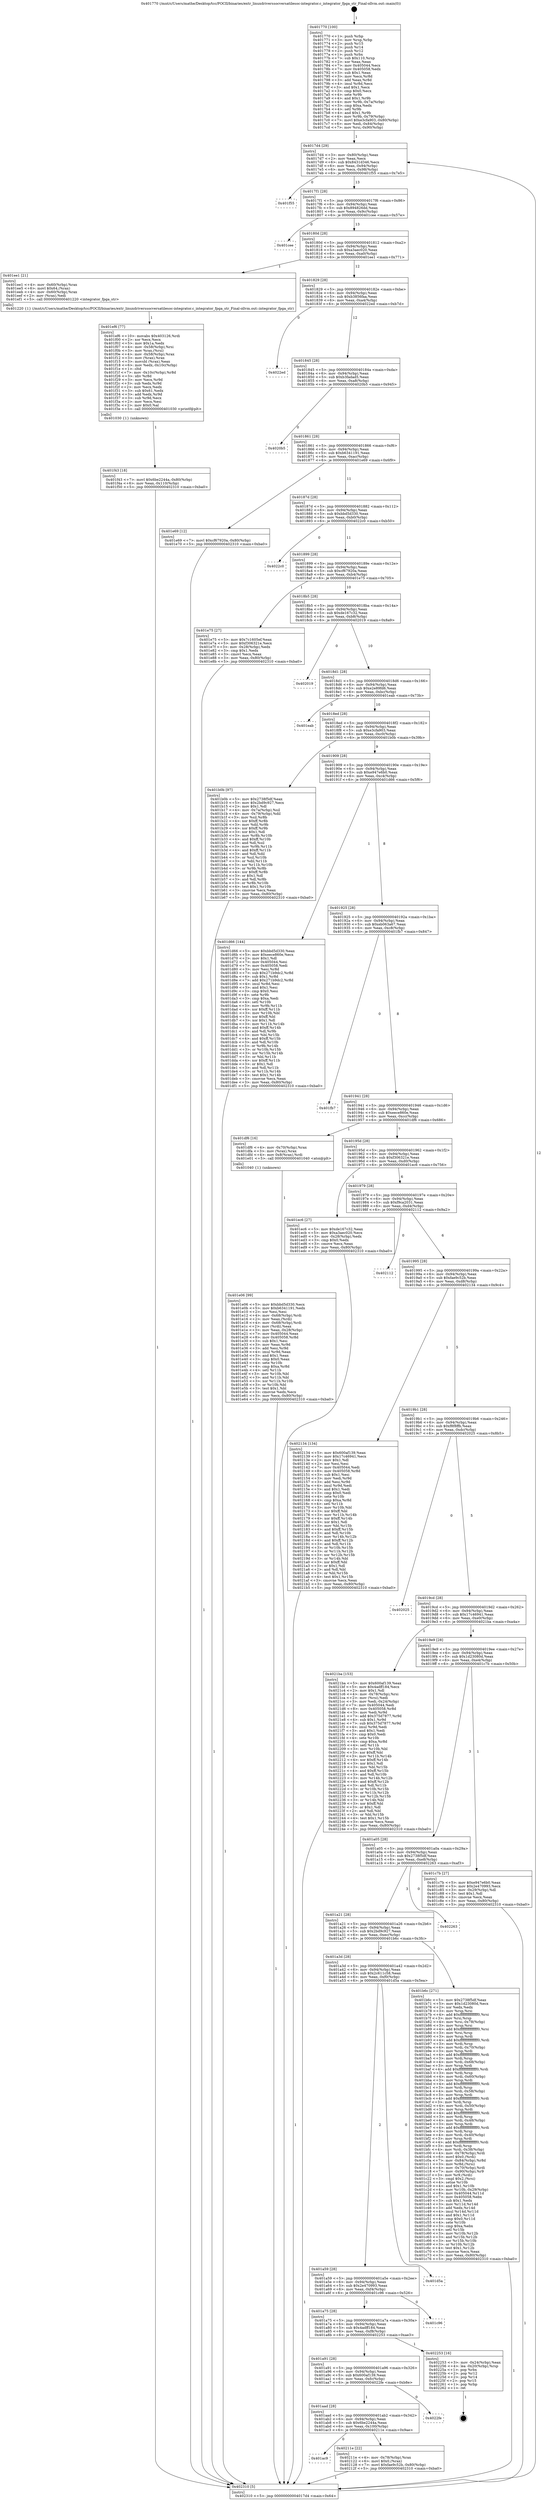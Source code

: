 digraph "0x401770" {
  label = "0x401770 (/mnt/c/Users/mathe/Desktop/tcc/POCII/binaries/extr_linuxdriverssocversatilesoc-integrator.c_integrator_fpga_str_Final-ollvm.out::main(0))"
  labelloc = "t"
  node[shape=record]

  Entry [label="",width=0.3,height=0.3,shape=circle,fillcolor=black,style=filled]
  "0x4017d4" [label="{
     0x4017d4 [29]\l
     | [instrs]\l
     &nbsp;&nbsp;0x4017d4 \<+3\>: mov -0x80(%rbp),%eax\l
     &nbsp;&nbsp;0x4017d7 \<+2\>: mov %eax,%ecx\l
     &nbsp;&nbsp;0x4017d9 \<+6\>: sub $0x8431d346,%ecx\l
     &nbsp;&nbsp;0x4017df \<+6\>: mov %eax,-0x94(%rbp)\l
     &nbsp;&nbsp;0x4017e5 \<+6\>: mov %ecx,-0x98(%rbp)\l
     &nbsp;&nbsp;0x4017eb \<+6\>: je 0000000000401f55 \<main+0x7e5\>\l
  }"]
  "0x401f55" [label="{
     0x401f55\l
  }", style=dashed]
  "0x4017f1" [label="{
     0x4017f1 [28]\l
     | [instrs]\l
     &nbsp;&nbsp;0x4017f1 \<+5\>: jmp 00000000004017f6 \<main+0x86\>\l
     &nbsp;&nbsp;0x4017f6 \<+6\>: mov -0x94(%rbp),%eax\l
     &nbsp;&nbsp;0x4017fc \<+5\>: sub $0x894826dd,%eax\l
     &nbsp;&nbsp;0x401801 \<+6\>: mov %eax,-0x9c(%rbp)\l
     &nbsp;&nbsp;0x401807 \<+6\>: je 0000000000401cee \<main+0x57e\>\l
  }"]
  Exit [label="",width=0.3,height=0.3,shape=circle,fillcolor=black,style=filled,peripheries=2]
  "0x401cee" [label="{
     0x401cee\l
  }", style=dashed]
  "0x40180d" [label="{
     0x40180d [28]\l
     | [instrs]\l
     &nbsp;&nbsp;0x40180d \<+5\>: jmp 0000000000401812 \<main+0xa2\>\l
     &nbsp;&nbsp;0x401812 \<+6\>: mov -0x94(%rbp),%eax\l
     &nbsp;&nbsp;0x401818 \<+5\>: sub $0xa3aec020,%eax\l
     &nbsp;&nbsp;0x40181d \<+6\>: mov %eax,-0xa0(%rbp)\l
     &nbsp;&nbsp;0x401823 \<+6\>: je 0000000000401ee1 \<main+0x771\>\l
  }"]
  "0x401ac9" [label="{
     0x401ac9\l
  }", style=dashed]
  "0x401ee1" [label="{
     0x401ee1 [21]\l
     | [instrs]\l
     &nbsp;&nbsp;0x401ee1 \<+4\>: mov -0x60(%rbp),%rax\l
     &nbsp;&nbsp;0x401ee5 \<+6\>: movl $0x64,(%rax)\l
     &nbsp;&nbsp;0x401eeb \<+4\>: mov -0x60(%rbp),%rax\l
     &nbsp;&nbsp;0x401eef \<+2\>: mov (%rax),%edi\l
     &nbsp;&nbsp;0x401ef1 \<+5\>: call 0000000000401220 \<integrator_fpga_str\>\l
     | [calls]\l
     &nbsp;&nbsp;0x401220 \{1\} (/mnt/c/Users/mathe/Desktop/tcc/POCII/binaries/extr_linuxdriverssocversatilesoc-integrator.c_integrator_fpga_str_Final-ollvm.out::integrator_fpga_str)\l
  }"]
  "0x401829" [label="{
     0x401829 [28]\l
     | [instrs]\l
     &nbsp;&nbsp;0x401829 \<+5\>: jmp 000000000040182e \<main+0xbe\>\l
     &nbsp;&nbsp;0x40182e \<+6\>: mov -0x94(%rbp),%eax\l
     &nbsp;&nbsp;0x401834 \<+5\>: sub $0xb3856faa,%eax\l
     &nbsp;&nbsp;0x401839 \<+6\>: mov %eax,-0xa4(%rbp)\l
     &nbsp;&nbsp;0x40183f \<+6\>: je 00000000004022ed \<main+0xb7d\>\l
  }"]
  "0x40211e" [label="{
     0x40211e [22]\l
     | [instrs]\l
     &nbsp;&nbsp;0x40211e \<+4\>: mov -0x78(%rbp),%rax\l
     &nbsp;&nbsp;0x402122 \<+6\>: movl $0x0,(%rax)\l
     &nbsp;&nbsp;0x402128 \<+7\>: movl $0xfae9c52b,-0x80(%rbp)\l
     &nbsp;&nbsp;0x40212f \<+5\>: jmp 0000000000402310 \<main+0xba0\>\l
  }"]
  "0x4022ed" [label="{
     0x4022ed\l
  }", style=dashed]
  "0x401845" [label="{
     0x401845 [28]\l
     | [instrs]\l
     &nbsp;&nbsp;0x401845 \<+5\>: jmp 000000000040184a \<main+0xda\>\l
     &nbsp;&nbsp;0x40184a \<+6\>: mov -0x94(%rbp),%eax\l
     &nbsp;&nbsp;0x401850 \<+5\>: sub $0xb3fadad5,%eax\l
     &nbsp;&nbsp;0x401855 \<+6\>: mov %eax,-0xa8(%rbp)\l
     &nbsp;&nbsp;0x40185b \<+6\>: je 00000000004020b5 \<main+0x945\>\l
  }"]
  "0x401aad" [label="{
     0x401aad [28]\l
     | [instrs]\l
     &nbsp;&nbsp;0x401aad \<+5\>: jmp 0000000000401ab2 \<main+0x342\>\l
     &nbsp;&nbsp;0x401ab2 \<+6\>: mov -0x94(%rbp),%eax\l
     &nbsp;&nbsp;0x401ab8 \<+5\>: sub $0x6be2244a,%eax\l
     &nbsp;&nbsp;0x401abd \<+6\>: mov %eax,-0x100(%rbp)\l
     &nbsp;&nbsp;0x401ac3 \<+6\>: je 000000000040211e \<main+0x9ae\>\l
  }"]
  "0x4020b5" [label="{
     0x4020b5\l
  }", style=dashed]
  "0x401861" [label="{
     0x401861 [28]\l
     | [instrs]\l
     &nbsp;&nbsp;0x401861 \<+5\>: jmp 0000000000401866 \<main+0xf6\>\l
     &nbsp;&nbsp;0x401866 \<+6\>: mov -0x94(%rbp),%eax\l
     &nbsp;&nbsp;0x40186c \<+5\>: sub $0xb6341191,%eax\l
     &nbsp;&nbsp;0x401871 \<+6\>: mov %eax,-0xac(%rbp)\l
     &nbsp;&nbsp;0x401877 \<+6\>: je 0000000000401e69 \<main+0x6f9\>\l
  }"]
  "0x4022fe" [label="{
     0x4022fe\l
  }", style=dashed]
  "0x401e69" [label="{
     0x401e69 [12]\l
     | [instrs]\l
     &nbsp;&nbsp;0x401e69 \<+7\>: movl $0xcf67920a,-0x80(%rbp)\l
     &nbsp;&nbsp;0x401e70 \<+5\>: jmp 0000000000402310 \<main+0xba0\>\l
  }"]
  "0x40187d" [label="{
     0x40187d [28]\l
     | [instrs]\l
     &nbsp;&nbsp;0x40187d \<+5\>: jmp 0000000000401882 \<main+0x112\>\l
     &nbsp;&nbsp;0x401882 \<+6\>: mov -0x94(%rbp),%eax\l
     &nbsp;&nbsp;0x401888 \<+5\>: sub $0xbbd5d330,%eax\l
     &nbsp;&nbsp;0x40188d \<+6\>: mov %eax,-0xb0(%rbp)\l
     &nbsp;&nbsp;0x401893 \<+6\>: je 00000000004022c0 \<main+0xb50\>\l
  }"]
  "0x401a91" [label="{
     0x401a91 [28]\l
     | [instrs]\l
     &nbsp;&nbsp;0x401a91 \<+5\>: jmp 0000000000401a96 \<main+0x326\>\l
     &nbsp;&nbsp;0x401a96 \<+6\>: mov -0x94(%rbp),%eax\l
     &nbsp;&nbsp;0x401a9c \<+5\>: sub $0x600af139,%eax\l
     &nbsp;&nbsp;0x401aa1 \<+6\>: mov %eax,-0xfc(%rbp)\l
     &nbsp;&nbsp;0x401aa7 \<+6\>: je 00000000004022fe \<main+0xb8e\>\l
  }"]
  "0x4022c0" [label="{
     0x4022c0\l
  }", style=dashed]
  "0x401899" [label="{
     0x401899 [28]\l
     | [instrs]\l
     &nbsp;&nbsp;0x401899 \<+5\>: jmp 000000000040189e \<main+0x12e\>\l
     &nbsp;&nbsp;0x40189e \<+6\>: mov -0x94(%rbp),%eax\l
     &nbsp;&nbsp;0x4018a4 \<+5\>: sub $0xcf67920a,%eax\l
     &nbsp;&nbsp;0x4018a9 \<+6\>: mov %eax,-0xb4(%rbp)\l
     &nbsp;&nbsp;0x4018af \<+6\>: je 0000000000401e75 \<main+0x705\>\l
  }"]
  "0x402253" [label="{
     0x402253 [16]\l
     | [instrs]\l
     &nbsp;&nbsp;0x402253 \<+3\>: mov -0x24(%rbp),%eax\l
     &nbsp;&nbsp;0x402256 \<+4\>: lea -0x20(%rbp),%rsp\l
     &nbsp;&nbsp;0x40225a \<+1\>: pop %rbx\l
     &nbsp;&nbsp;0x40225b \<+2\>: pop %r12\l
     &nbsp;&nbsp;0x40225d \<+2\>: pop %r14\l
     &nbsp;&nbsp;0x40225f \<+2\>: pop %r15\l
     &nbsp;&nbsp;0x402261 \<+1\>: pop %rbp\l
     &nbsp;&nbsp;0x402262 \<+1\>: ret\l
  }"]
  "0x401e75" [label="{
     0x401e75 [27]\l
     | [instrs]\l
     &nbsp;&nbsp;0x401e75 \<+5\>: mov $0x7c1605ef,%eax\l
     &nbsp;&nbsp;0x401e7a \<+5\>: mov $0xf306321e,%ecx\l
     &nbsp;&nbsp;0x401e7f \<+3\>: mov -0x28(%rbp),%edx\l
     &nbsp;&nbsp;0x401e82 \<+3\>: cmp $0x1,%edx\l
     &nbsp;&nbsp;0x401e85 \<+3\>: cmovl %ecx,%eax\l
     &nbsp;&nbsp;0x401e88 \<+3\>: mov %eax,-0x80(%rbp)\l
     &nbsp;&nbsp;0x401e8b \<+5\>: jmp 0000000000402310 \<main+0xba0\>\l
  }"]
  "0x4018b5" [label="{
     0x4018b5 [28]\l
     | [instrs]\l
     &nbsp;&nbsp;0x4018b5 \<+5\>: jmp 00000000004018ba \<main+0x14a\>\l
     &nbsp;&nbsp;0x4018ba \<+6\>: mov -0x94(%rbp),%eax\l
     &nbsp;&nbsp;0x4018c0 \<+5\>: sub $0xde167c32,%eax\l
     &nbsp;&nbsp;0x4018c5 \<+6\>: mov %eax,-0xb8(%rbp)\l
     &nbsp;&nbsp;0x4018cb \<+6\>: je 0000000000402019 \<main+0x8a9\>\l
  }"]
  "0x401a75" [label="{
     0x401a75 [28]\l
     | [instrs]\l
     &nbsp;&nbsp;0x401a75 \<+5\>: jmp 0000000000401a7a \<main+0x30a\>\l
     &nbsp;&nbsp;0x401a7a \<+6\>: mov -0x94(%rbp),%eax\l
     &nbsp;&nbsp;0x401a80 \<+5\>: sub $0x4adff184,%eax\l
     &nbsp;&nbsp;0x401a85 \<+6\>: mov %eax,-0xf8(%rbp)\l
     &nbsp;&nbsp;0x401a8b \<+6\>: je 0000000000402253 \<main+0xae3\>\l
  }"]
  "0x402019" [label="{
     0x402019\l
  }", style=dashed]
  "0x4018d1" [label="{
     0x4018d1 [28]\l
     | [instrs]\l
     &nbsp;&nbsp;0x4018d1 \<+5\>: jmp 00000000004018d6 \<main+0x166\>\l
     &nbsp;&nbsp;0x4018d6 \<+6\>: mov -0x94(%rbp),%eax\l
     &nbsp;&nbsp;0x4018dc \<+5\>: sub $0xe2e89fd6,%eax\l
     &nbsp;&nbsp;0x4018e1 \<+6\>: mov %eax,-0xbc(%rbp)\l
     &nbsp;&nbsp;0x4018e7 \<+6\>: je 0000000000401eab \<main+0x73b\>\l
  }"]
  "0x401c96" [label="{
     0x401c96\l
  }", style=dashed]
  "0x401eab" [label="{
     0x401eab\l
  }", style=dashed]
  "0x4018ed" [label="{
     0x4018ed [28]\l
     | [instrs]\l
     &nbsp;&nbsp;0x4018ed \<+5\>: jmp 00000000004018f2 \<main+0x182\>\l
     &nbsp;&nbsp;0x4018f2 \<+6\>: mov -0x94(%rbp),%eax\l
     &nbsp;&nbsp;0x4018f8 \<+5\>: sub $0xe3cfa903,%eax\l
     &nbsp;&nbsp;0x4018fd \<+6\>: mov %eax,-0xc0(%rbp)\l
     &nbsp;&nbsp;0x401903 \<+6\>: je 0000000000401b0b \<main+0x39b\>\l
  }"]
  "0x401a59" [label="{
     0x401a59 [28]\l
     | [instrs]\l
     &nbsp;&nbsp;0x401a59 \<+5\>: jmp 0000000000401a5e \<main+0x2ee\>\l
     &nbsp;&nbsp;0x401a5e \<+6\>: mov -0x94(%rbp),%eax\l
     &nbsp;&nbsp;0x401a64 \<+5\>: sub $0x2e470993,%eax\l
     &nbsp;&nbsp;0x401a69 \<+6\>: mov %eax,-0xf4(%rbp)\l
     &nbsp;&nbsp;0x401a6f \<+6\>: je 0000000000401c96 \<main+0x526\>\l
  }"]
  "0x401b0b" [label="{
     0x401b0b [97]\l
     | [instrs]\l
     &nbsp;&nbsp;0x401b0b \<+5\>: mov $0x2738f5df,%eax\l
     &nbsp;&nbsp;0x401b10 \<+5\>: mov $0x2bd9c927,%ecx\l
     &nbsp;&nbsp;0x401b15 \<+2\>: mov $0x1,%dl\l
     &nbsp;&nbsp;0x401b17 \<+4\>: mov -0x7a(%rbp),%sil\l
     &nbsp;&nbsp;0x401b1b \<+4\>: mov -0x79(%rbp),%dil\l
     &nbsp;&nbsp;0x401b1f \<+3\>: mov %sil,%r8b\l
     &nbsp;&nbsp;0x401b22 \<+4\>: xor $0xff,%r8b\l
     &nbsp;&nbsp;0x401b26 \<+3\>: mov %dil,%r9b\l
     &nbsp;&nbsp;0x401b29 \<+4\>: xor $0xff,%r9b\l
     &nbsp;&nbsp;0x401b2d \<+3\>: xor $0x1,%dl\l
     &nbsp;&nbsp;0x401b30 \<+3\>: mov %r8b,%r10b\l
     &nbsp;&nbsp;0x401b33 \<+4\>: and $0xff,%r10b\l
     &nbsp;&nbsp;0x401b37 \<+3\>: and %dl,%sil\l
     &nbsp;&nbsp;0x401b3a \<+3\>: mov %r9b,%r11b\l
     &nbsp;&nbsp;0x401b3d \<+4\>: and $0xff,%r11b\l
     &nbsp;&nbsp;0x401b41 \<+3\>: and %dl,%dil\l
     &nbsp;&nbsp;0x401b44 \<+3\>: or %sil,%r10b\l
     &nbsp;&nbsp;0x401b47 \<+3\>: or %dil,%r11b\l
     &nbsp;&nbsp;0x401b4a \<+3\>: xor %r11b,%r10b\l
     &nbsp;&nbsp;0x401b4d \<+3\>: or %r9b,%r8b\l
     &nbsp;&nbsp;0x401b50 \<+4\>: xor $0xff,%r8b\l
     &nbsp;&nbsp;0x401b54 \<+3\>: or $0x1,%dl\l
     &nbsp;&nbsp;0x401b57 \<+3\>: and %dl,%r8b\l
     &nbsp;&nbsp;0x401b5a \<+3\>: or %r8b,%r10b\l
     &nbsp;&nbsp;0x401b5d \<+4\>: test $0x1,%r10b\l
     &nbsp;&nbsp;0x401b61 \<+3\>: cmovne %ecx,%eax\l
     &nbsp;&nbsp;0x401b64 \<+3\>: mov %eax,-0x80(%rbp)\l
     &nbsp;&nbsp;0x401b67 \<+5\>: jmp 0000000000402310 \<main+0xba0\>\l
  }"]
  "0x401909" [label="{
     0x401909 [28]\l
     | [instrs]\l
     &nbsp;&nbsp;0x401909 \<+5\>: jmp 000000000040190e \<main+0x19e\>\l
     &nbsp;&nbsp;0x40190e \<+6\>: mov -0x94(%rbp),%eax\l
     &nbsp;&nbsp;0x401914 \<+5\>: sub $0xe947e6b0,%eax\l
     &nbsp;&nbsp;0x401919 \<+6\>: mov %eax,-0xc4(%rbp)\l
     &nbsp;&nbsp;0x40191f \<+6\>: je 0000000000401d66 \<main+0x5f6\>\l
  }"]
  "0x402310" [label="{
     0x402310 [5]\l
     | [instrs]\l
     &nbsp;&nbsp;0x402310 \<+5\>: jmp 00000000004017d4 \<main+0x64\>\l
  }"]
  "0x401770" [label="{
     0x401770 [100]\l
     | [instrs]\l
     &nbsp;&nbsp;0x401770 \<+1\>: push %rbp\l
     &nbsp;&nbsp;0x401771 \<+3\>: mov %rsp,%rbp\l
     &nbsp;&nbsp;0x401774 \<+2\>: push %r15\l
     &nbsp;&nbsp;0x401776 \<+2\>: push %r14\l
     &nbsp;&nbsp;0x401778 \<+2\>: push %r12\l
     &nbsp;&nbsp;0x40177a \<+1\>: push %rbx\l
     &nbsp;&nbsp;0x40177b \<+7\>: sub $0x110,%rsp\l
     &nbsp;&nbsp;0x401782 \<+2\>: xor %eax,%eax\l
     &nbsp;&nbsp;0x401784 \<+7\>: mov 0x405044,%ecx\l
     &nbsp;&nbsp;0x40178b \<+7\>: mov 0x405058,%edx\l
     &nbsp;&nbsp;0x401792 \<+3\>: sub $0x1,%eax\l
     &nbsp;&nbsp;0x401795 \<+3\>: mov %ecx,%r8d\l
     &nbsp;&nbsp;0x401798 \<+3\>: add %eax,%r8d\l
     &nbsp;&nbsp;0x40179b \<+4\>: imul %r8d,%ecx\l
     &nbsp;&nbsp;0x40179f \<+3\>: and $0x1,%ecx\l
     &nbsp;&nbsp;0x4017a2 \<+3\>: cmp $0x0,%ecx\l
     &nbsp;&nbsp;0x4017a5 \<+4\>: sete %r9b\l
     &nbsp;&nbsp;0x4017a9 \<+4\>: and $0x1,%r9b\l
     &nbsp;&nbsp;0x4017ad \<+4\>: mov %r9b,-0x7a(%rbp)\l
     &nbsp;&nbsp;0x4017b1 \<+3\>: cmp $0xa,%edx\l
     &nbsp;&nbsp;0x4017b4 \<+4\>: setl %r9b\l
     &nbsp;&nbsp;0x4017b8 \<+4\>: and $0x1,%r9b\l
     &nbsp;&nbsp;0x4017bc \<+4\>: mov %r9b,-0x79(%rbp)\l
     &nbsp;&nbsp;0x4017c0 \<+7\>: movl $0xe3cfa903,-0x80(%rbp)\l
     &nbsp;&nbsp;0x4017c7 \<+6\>: mov %edi,-0x84(%rbp)\l
     &nbsp;&nbsp;0x4017cd \<+7\>: mov %rsi,-0x90(%rbp)\l
  }"]
  "0x401d5a" [label="{
     0x401d5a\l
  }", style=dashed]
  "0x401d66" [label="{
     0x401d66 [144]\l
     | [instrs]\l
     &nbsp;&nbsp;0x401d66 \<+5\>: mov $0xbbd5d330,%eax\l
     &nbsp;&nbsp;0x401d6b \<+5\>: mov $0xeece860e,%ecx\l
     &nbsp;&nbsp;0x401d70 \<+2\>: mov $0x1,%dl\l
     &nbsp;&nbsp;0x401d72 \<+7\>: mov 0x405044,%esi\l
     &nbsp;&nbsp;0x401d79 \<+7\>: mov 0x405058,%edi\l
     &nbsp;&nbsp;0x401d80 \<+3\>: mov %esi,%r8d\l
     &nbsp;&nbsp;0x401d83 \<+7\>: sub $0x271b9dc2,%r8d\l
     &nbsp;&nbsp;0x401d8a \<+4\>: sub $0x1,%r8d\l
     &nbsp;&nbsp;0x401d8e \<+7\>: add $0x271b9dc2,%r8d\l
     &nbsp;&nbsp;0x401d95 \<+4\>: imul %r8d,%esi\l
     &nbsp;&nbsp;0x401d99 \<+3\>: and $0x1,%esi\l
     &nbsp;&nbsp;0x401d9c \<+3\>: cmp $0x0,%esi\l
     &nbsp;&nbsp;0x401d9f \<+4\>: sete %r9b\l
     &nbsp;&nbsp;0x401da3 \<+3\>: cmp $0xa,%edi\l
     &nbsp;&nbsp;0x401da6 \<+4\>: setl %r10b\l
     &nbsp;&nbsp;0x401daa \<+3\>: mov %r9b,%r11b\l
     &nbsp;&nbsp;0x401dad \<+4\>: xor $0xff,%r11b\l
     &nbsp;&nbsp;0x401db1 \<+3\>: mov %r10b,%bl\l
     &nbsp;&nbsp;0x401db4 \<+3\>: xor $0xff,%bl\l
     &nbsp;&nbsp;0x401db7 \<+3\>: xor $0x1,%dl\l
     &nbsp;&nbsp;0x401dba \<+3\>: mov %r11b,%r14b\l
     &nbsp;&nbsp;0x401dbd \<+4\>: and $0xff,%r14b\l
     &nbsp;&nbsp;0x401dc1 \<+3\>: and %dl,%r9b\l
     &nbsp;&nbsp;0x401dc4 \<+3\>: mov %bl,%r15b\l
     &nbsp;&nbsp;0x401dc7 \<+4\>: and $0xff,%r15b\l
     &nbsp;&nbsp;0x401dcb \<+3\>: and %dl,%r10b\l
     &nbsp;&nbsp;0x401dce \<+3\>: or %r9b,%r14b\l
     &nbsp;&nbsp;0x401dd1 \<+3\>: or %r10b,%r15b\l
     &nbsp;&nbsp;0x401dd4 \<+3\>: xor %r15b,%r14b\l
     &nbsp;&nbsp;0x401dd7 \<+3\>: or %bl,%r11b\l
     &nbsp;&nbsp;0x401dda \<+4\>: xor $0xff,%r11b\l
     &nbsp;&nbsp;0x401dde \<+3\>: or $0x1,%dl\l
     &nbsp;&nbsp;0x401de1 \<+3\>: and %dl,%r11b\l
     &nbsp;&nbsp;0x401de4 \<+3\>: or %r11b,%r14b\l
     &nbsp;&nbsp;0x401de7 \<+4\>: test $0x1,%r14b\l
     &nbsp;&nbsp;0x401deb \<+3\>: cmovne %ecx,%eax\l
     &nbsp;&nbsp;0x401dee \<+3\>: mov %eax,-0x80(%rbp)\l
     &nbsp;&nbsp;0x401df1 \<+5\>: jmp 0000000000402310 \<main+0xba0\>\l
  }"]
  "0x401925" [label="{
     0x401925 [28]\l
     | [instrs]\l
     &nbsp;&nbsp;0x401925 \<+5\>: jmp 000000000040192a \<main+0x1ba\>\l
     &nbsp;&nbsp;0x40192a \<+6\>: mov -0x94(%rbp),%eax\l
     &nbsp;&nbsp;0x401930 \<+5\>: sub $0xeb063a67,%eax\l
     &nbsp;&nbsp;0x401935 \<+6\>: mov %eax,-0xc8(%rbp)\l
     &nbsp;&nbsp;0x40193b \<+6\>: je 0000000000401fb7 \<main+0x847\>\l
  }"]
  "0x401f43" [label="{
     0x401f43 [18]\l
     | [instrs]\l
     &nbsp;&nbsp;0x401f43 \<+7\>: movl $0x6be2244a,-0x80(%rbp)\l
     &nbsp;&nbsp;0x401f4a \<+6\>: mov %eax,-0x110(%rbp)\l
     &nbsp;&nbsp;0x401f50 \<+5\>: jmp 0000000000402310 \<main+0xba0\>\l
  }"]
  "0x401fb7" [label="{
     0x401fb7\l
  }", style=dashed]
  "0x401941" [label="{
     0x401941 [28]\l
     | [instrs]\l
     &nbsp;&nbsp;0x401941 \<+5\>: jmp 0000000000401946 \<main+0x1d6\>\l
     &nbsp;&nbsp;0x401946 \<+6\>: mov -0x94(%rbp),%eax\l
     &nbsp;&nbsp;0x40194c \<+5\>: sub $0xeece860e,%eax\l
     &nbsp;&nbsp;0x401951 \<+6\>: mov %eax,-0xcc(%rbp)\l
     &nbsp;&nbsp;0x401957 \<+6\>: je 0000000000401df6 \<main+0x686\>\l
  }"]
  "0x401ef6" [label="{
     0x401ef6 [77]\l
     | [instrs]\l
     &nbsp;&nbsp;0x401ef6 \<+10\>: movabs $0x403126,%rdi\l
     &nbsp;&nbsp;0x401f00 \<+2\>: xor %ecx,%ecx\l
     &nbsp;&nbsp;0x401f02 \<+5\>: mov $0x1a,%edx\l
     &nbsp;&nbsp;0x401f07 \<+4\>: mov -0x58(%rbp),%rsi\l
     &nbsp;&nbsp;0x401f0b \<+3\>: mov %rax,(%rsi)\l
     &nbsp;&nbsp;0x401f0e \<+4\>: mov -0x58(%rbp),%rax\l
     &nbsp;&nbsp;0x401f12 \<+3\>: mov (%rax),%rax\l
     &nbsp;&nbsp;0x401f15 \<+3\>: movsbl (%rax),%eax\l
     &nbsp;&nbsp;0x401f18 \<+6\>: mov %edx,-0x10c(%rbp)\l
     &nbsp;&nbsp;0x401f1e \<+1\>: cltd\l
     &nbsp;&nbsp;0x401f1f \<+7\>: mov -0x10c(%rbp),%r8d\l
     &nbsp;&nbsp;0x401f26 \<+3\>: idiv %r8d\l
     &nbsp;&nbsp;0x401f29 \<+3\>: mov %ecx,%r9d\l
     &nbsp;&nbsp;0x401f2c \<+3\>: sub %edx,%r9d\l
     &nbsp;&nbsp;0x401f2f \<+2\>: mov %ecx,%edx\l
     &nbsp;&nbsp;0x401f31 \<+3\>: sub $0x61,%edx\l
     &nbsp;&nbsp;0x401f34 \<+3\>: add %edx,%r9d\l
     &nbsp;&nbsp;0x401f37 \<+3\>: sub %r9d,%ecx\l
     &nbsp;&nbsp;0x401f3a \<+2\>: mov %ecx,%esi\l
     &nbsp;&nbsp;0x401f3c \<+2\>: mov $0x0,%al\l
     &nbsp;&nbsp;0x401f3e \<+5\>: call 0000000000401030 \<printf@plt\>\l
     | [calls]\l
     &nbsp;&nbsp;0x401030 \{1\} (unknown)\l
  }"]
  "0x401df6" [label="{
     0x401df6 [16]\l
     | [instrs]\l
     &nbsp;&nbsp;0x401df6 \<+4\>: mov -0x70(%rbp),%rax\l
     &nbsp;&nbsp;0x401dfa \<+3\>: mov (%rax),%rax\l
     &nbsp;&nbsp;0x401dfd \<+4\>: mov 0x8(%rax),%rdi\l
     &nbsp;&nbsp;0x401e01 \<+5\>: call 0000000000401040 \<atoi@plt\>\l
     | [calls]\l
     &nbsp;&nbsp;0x401040 \{1\} (unknown)\l
  }"]
  "0x40195d" [label="{
     0x40195d [28]\l
     | [instrs]\l
     &nbsp;&nbsp;0x40195d \<+5\>: jmp 0000000000401962 \<main+0x1f2\>\l
     &nbsp;&nbsp;0x401962 \<+6\>: mov -0x94(%rbp),%eax\l
     &nbsp;&nbsp;0x401968 \<+5\>: sub $0xf306321e,%eax\l
     &nbsp;&nbsp;0x40196d \<+6\>: mov %eax,-0xd0(%rbp)\l
     &nbsp;&nbsp;0x401973 \<+6\>: je 0000000000401ec6 \<main+0x756\>\l
  }"]
  "0x401e06" [label="{
     0x401e06 [99]\l
     | [instrs]\l
     &nbsp;&nbsp;0x401e06 \<+5\>: mov $0xbbd5d330,%ecx\l
     &nbsp;&nbsp;0x401e0b \<+5\>: mov $0xb6341191,%edx\l
     &nbsp;&nbsp;0x401e10 \<+2\>: xor %esi,%esi\l
     &nbsp;&nbsp;0x401e12 \<+4\>: mov -0x68(%rbp),%rdi\l
     &nbsp;&nbsp;0x401e16 \<+2\>: mov %eax,(%rdi)\l
     &nbsp;&nbsp;0x401e18 \<+4\>: mov -0x68(%rbp),%rdi\l
     &nbsp;&nbsp;0x401e1c \<+2\>: mov (%rdi),%eax\l
     &nbsp;&nbsp;0x401e1e \<+3\>: mov %eax,-0x28(%rbp)\l
     &nbsp;&nbsp;0x401e21 \<+7\>: mov 0x405044,%eax\l
     &nbsp;&nbsp;0x401e28 \<+8\>: mov 0x405058,%r8d\l
     &nbsp;&nbsp;0x401e30 \<+3\>: sub $0x1,%esi\l
     &nbsp;&nbsp;0x401e33 \<+3\>: mov %eax,%r9d\l
     &nbsp;&nbsp;0x401e36 \<+3\>: add %esi,%r9d\l
     &nbsp;&nbsp;0x401e39 \<+4\>: imul %r9d,%eax\l
     &nbsp;&nbsp;0x401e3d \<+3\>: and $0x1,%eax\l
     &nbsp;&nbsp;0x401e40 \<+3\>: cmp $0x0,%eax\l
     &nbsp;&nbsp;0x401e43 \<+4\>: sete %r10b\l
     &nbsp;&nbsp;0x401e47 \<+4\>: cmp $0xa,%r8d\l
     &nbsp;&nbsp;0x401e4b \<+4\>: setl %r11b\l
     &nbsp;&nbsp;0x401e4f \<+3\>: mov %r10b,%bl\l
     &nbsp;&nbsp;0x401e52 \<+3\>: and %r11b,%bl\l
     &nbsp;&nbsp;0x401e55 \<+3\>: xor %r11b,%r10b\l
     &nbsp;&nbsp;0x401e58 \<+3\>: or %r10b,%bl\l
     &nbsp;&nbsp;0x401e5b \<+3\>: test $0x1,%bl\l
     &nbsp;&nbsp;0x401e5e \<+3\>: cmovne %edx,%ecx\l
     &nbsp;&nbsp;0x401e61 \<+3\>: mov %ecx,-0x80(%rbp)\l
     &nbsp;&nbsp;0x401e64 \<+5\>: jmp 0000000000402310 \<main+0xba0\>\l
  }"]
  "0x401ec6" [label="{
     0x401ec6 [27]\l
     | [instrs]\l
     &nbsp;&nbsp;0x401ec6 \<+5\>: mov $0xde167c32,%eax\l
     &nbsp;&nbsp;0x401ecb \<+5\>: mov $0xa3aec020,%ecx\l
     &nbsp;&nbsp;0x401ed0 \<+3\>: mov -0x28(%rbp),%edx\l
     &nbsp;&nbsp;0x401ed3 \<+3\>: cmp $0x0,%edx\l
     &nbsp;&nbsp;0x401ed6 \<+3\>: cmove %ecx,%eax\l
     &nbsp;&nbsp;0x401ed9 \<+3\>: mov %eax,-0x80(%rbp)\l
     &nbsp;&nbsp;0x401edc \<+5\>: jmp 0000000000402310 \<main+0xba0\>\l
  }"]
  "0x401979" [label="{
     0x401979 [28]\l
     | [instrs]\l
     &nbsp;&nbsp;0x401979 \<+5\>: jmp 000000000040197e \<main+0x20e\>\l
     &nbsp;&nbsp;0x40197e \<+6\>: mov -0x94(%rbp),%eax\l
     &nbsp;&nbsp;0x401984 \<+5\>: sub $0xf9ca2031,%eax\l
     &nbsp;&nbsp;0x401989 \<+6\>: mov %eax,-0xd4(%rbp)\l
     &nbsp;&nbsp;0x40198f \<+6\>: je 0000000000402112 \<main+0x9a2\>\l
  }"]
  "0x401a3d" [label="{
     0x401a3d [28]\l
     | [instrs]\l
     &nbsp;&nbsp;0x401a3d \<+5\>: jmp 0000000000401a42 \<main+0x2d2\>\l
     &nbsp;&nbsp;0x401a42 \<+6\>: mov -0x94(%rbp),%eax\l
     &nbsp;&nbsp;0x401a48 \<+5\>: sub $0x2c611c58,%eax\l
     &nbsp;&nbsp;0x401a4d \<+6\>: mov %eax,-0xf0(%rbp)\l
     &nbsp;&nbsp;0x401a53 \<+6\>: je 0000000000401d5a \<main+0x5ea\>\l
  }"]
  "0x402112" [label="{
     0x402112\l
  }", style=dashed]
  "0x401995" [label="{
     0x401995 [28]\l
     | [instrs]\l
     &nbsp;&nbsp;0x401995 \<+5\>: jmp 000000000040199a \<main+0x22a\>\l
     &nbsp;&nbsp;0x40199a \<+6\>: mov -0x94(%rbp),%eax\l
     &nbsp;&nbsp;0x4019a0 \<+5\>: sub $0xfae9c52b,%eax\l
     &nbsp;&nbsp;0x4019a5 \<+6\>: mov %eax,-0xd8(%rbp)\l
     &nbsp;&nbsp;0x4019ab \<+6\>: je 0000000000402134 \<main+0x9c4\>\l
  }"]
  "0x401b6c" [label="{
     0x401b6c [271]\l
     | [instrs]\l
     &nbsp;&nbsp;0x401b6c \<+5\>: mov $0x2738f5df,%eax\l
     &nbsp;&nbsp;0x401b71 \<+5\>: mov $0x1d23080d,%ecx\l
     &nbsp;&nbsp;0x401b76 \<+2\>: xor %edx,%edx\l
     &nbsp;&nbsp;0x401b78 \<+3\>: mov %rsp,%rsi\l
     &nbsp;&nbsp;0x401b7b \<+4\>: add $0xfffffffffffffff0,%rsi\l
     &nbsp;&nbsp;0x401b7f \<+3\>: mov %rsi,%rsp\l
     &nbsp;&nbsp;0x401b82 \<+4\>: mov %rsi,-0x78(%rbp)\l
     &nbsp;&nbsp;0x401b86 \<+3\>: mov %rsp,%rsi\l
     &nbsp;&nbsp;0x401b89 \<+4\>: add $0xfffffffffffffff0,%rsi\l
     &nbsp;&nbsp;0x401b8d \<+3\>: mov %rsi,%rsp\l
     &nbsp;&nbsp;0x401b90 \<+3\>: mov %rsp,%rdi\l
     &nbsp;&nbsp;0x401b93 \<+4\>: add $0xfffffffffffffff0,%rdi\l
     &nbsp;&nbsp;0x401b97 \<+3\>: mov %rdi,%rsp\l
     &nbsp;&nbsp;0x401b9a \<+4\>: mov %rdi,-0x70(%rbp)\l
     &nbsp;&nbsp;0x401b9e \<+3\>: mov %rsp,%rdi\l
     &nbsp;&nbsp;0x401ba1 \<+4\>: add $0xfffffffffffffff0,%rdi\l
     &nbsp;&nbsp;0x401ba5 \<+3\>: mov %rdi,%rsp\l
     &nbsp;&nbsp;0x401ba8 \<+4\>: mov %rdi,-0x68(%rbp)\l
     &nbsp;&nbsp;0x401bac \<+3\>: mov %rsp,%rdi\l
     &nbsp;&nbsp;0x401baf \<+4\>: add $0xfffffffffffffff0,%rdi\l
     &nbsp;&nbsp;0x401bb3 \<+3\>: mov %rdi,%rsp\l
     &nbsp;&nbsp;0x401bb6 \<+4\>: mov %rdi,-0x60(%rbp)\l
     &nbsp;&nbsp;0x401bba \<+3\>: mov %rsp,%rdi\l
     &nbsp;&nbsp;0x401bbd \<+4\>: add $0xfffffffffffffff0,%rdi\l
     &nbsp;&nbsp;0x401bc1 \<+3\>: mov %rdi,%rsp\l
     &nbsp;&nbsp;0x401bc4 \<+4\>: mov %rdi,-0x58(%rbp)\l
     &nbsp;&nbsp;0x401bc8 \<+3\>: mov %rsp,%rdi\l
     &nbsp;&nbsp;0x401bcb \<+4\>: add $0xfffffffffffffff0,%rdi\l
     &nbsp;&nbsp;0x401bcf \<+3\>: mov %rdi,%rsp\l
     &nbsp;&nbsp;0x401bd2 \<+4\>: mov %rdi,-0x50(%rbp)\l
     &nbsp;&nbsp;0x401bd6 \<+3\>: mov %rsp,%rdi\l
     &nbsp;&nbsp;0x401bd9 \<+4\>: add $0xfffffffffffffff0,%rdi\l
     &nbsp;&nbsp;0x401bdd \<+3\>: mov %rdi,%rsp\l
     &nbsp;&nbsp;0x401be0 \<+4\>: mov %rdi,-0x48(%rbp)\l
     &nbsp;&nbsp;0x401be4 \<+3\>: mov %rsp,%rdi\l
     &nbsp;&nbsp;0x401be7 \<+4\>: add $0xfffffffffffffff0,%rdi\l
     &nbsp;&nbsp;0x401beb \<+3\>: mov %rdi,%rsp\l
     &nbsp;&nbsp;0x401bee \<+4\>: mov %rdi,-0x40(%rbp)\l
     &nbsp;&nbsp;0x401bf2 \<+3\>: mov %rsp,%rdi\l
     &nbsp;&nbsp;0x401bf5 \<+4\>: add $0xfffffffffffffff0,%rdi\l
     &nbsp;&nbsp;0x401bf9 \<+3\>: mov %rdi,%rsp\l
     &nbsp;&nbsp;0x401bfc \<+4\>: mov %rdi,-0x38(%rbp)\l
     &nbsp;&nbsp;0x401c00 \<+4\>: mov -0x78(%rbp),%rdi\l
     &nbsp;&nbsp;0x401c04 \<+6\>: movl $0x0,(%rdi)\l
     &nbsp;&nbsp;0x401c0a \<+7\>: mov -0x84(%rbp),%r8d\l
     &nbsp;&nbsp;0x401c11 \<+3\>: mov %r8d,(%rsi)\l
     &nbsp;&nbsp;0x401c14 \<+4\>: mov -0x70(%rbp),%rdi\l
     &nbsp;&nbsp;0x401c18 \<+7\>: mov -0x90(%rbp),%r9\l
     &nbsp;&nbsp;0x401c1f \<+3\>: mov %r9,(%rdi)\l
     &nbsp;&nbsp;0x401c22 \<+3\>: cmpl $0x2,(%rsi)\l
     &nbsp;&nbsp;0x401c25 \<+4\>: setne %r10b\l
     &nbsp;&nbsp;0x401c29 \<+4\>: and $0x1,%r10b\l
     &nbsp;&nbsp;0x401c2d \<+4\>: mov %r10b,-0x29(%rbp)\l
     &nbsp;&nbsp;0x401c31 \<+8\>: mov 0x405044,%r11d\l
     &nbsp;&nbsp;0x401c39 \<+7\>: mov 0x405058,%ebx\l
     &nbsp;&nbsp;0x401c40 \<+3\>: sub $0x1,%edx\l
     &nbsp;&nbsp;0x401c43 \<+3\>: mov %r11d,%r14d\l
     &nbsp;&nbsp;0x401c46 \<+3\>: add %edx,%r14d\l
     &nbsp;&nbsp;0x401c49 \<+4\>: imul %r14d,%r11d\l
     &nbsp;&nbsp;0x401c4d \<+4\>: and $0x1,%r11d\l
     &nbsp;&nbsp;0x401c51 \<+4\>: cmp $0x0,%r11d\l
     &nbsp;&nbsp;0x401c55 \<+4\>: sete %r10b\l
     &nbsp;&nbsp;0x401c59 \<+3\>: cmp $0xa,%ebx\l
     &nbsp;&nbsp;0x401c5c \<+4\>: setl %r15b\l
     &nbsp;&nbsp;0x401c60 \<+3\>: mov %r10b,%r12b\l
     &nbsp;&nbsp;0x401c63 \<+3\>: and %r15b,%r12b\l
     &nbsp;&nbsp;0x401c66 \<+3\>: xor %r15b,%r10b\l
     &nbsp;&nbsp;0x401c69 \<+3\>: or %r10b,%r12b\l
     &nbsp;&nbsp;0x401c6c \<+4\>: test $0x1,%r12b\l
     &nbsp;&nbsp;0x401c70 \<+3\>: cmovne %ecx,%eax\l
     &nbsp;&nbsp;0x401c73 \<+3\>: mov %eax,-0x80(%rbp)\l
     &nbsp;&nbsp;0x401c76 \<+5\>: jmp 0000000000402310 \<main+0xba0\>\l
  }"]
  "0x402134" [label="{
     0x402134 [134]\l
     | [instrs]\l
     &nbsp;&nbsp;0x402134 \<+5\>: mov $0x600af139,%eax\l
     &nbsp;&nbsp;0x402139 \<+5\>: mov $0x17c46941,%ecx\l
     &nbsp;&nbsp;0x40213e \<+2\>: mov $0x1,%dl\l
     &nbsp;&nbsp;0x402140 \<+2\>: xor %esi,%esi\l
     &nbsp;&nbsp;0x402142 \<+7\>: mov 0x405044,%edi\l
     &nbsp;&nbsp;0x402149 \<+8\>: mov 0x405058,%r8d\l
     &nbsp;&nbsp;0x402151 \<+3\>: sub $0x1,%esi\l
     &nbsp;&nbsp;0x402154 \<+3\>: mov %edi,%r9d\l
     &nbsp;&nbsp;0x402157 \<+3\>: add %esi,%r9d\l
     &nbsp;&nbsp;0x40215a \<+4\>: imul %r9d,%edi\l
     &nbsp;&nbsp;0x40215e \<+3\>: and $0x1,%edi\l
     &nbsp;&nbsp;0x402161 \<+3\>: cmp $0x0,%edi\l
     &nbsp;&nbsp;0x402164 \<+4\>: sete %r10b\l
     &nbsp;&nbsp;0x402168 \<+4\>: cmp $0xa,%r8d\l
     &nbsp;&nbsp;0x40216c \<+4\>: setl %r11b\l
     &nbsp;&nbsp;0x402170 \<+3\>: mov %r10b,%bl\l
     &nbsp;&nbsp;0x402173 \<+3\>: xor $0xff,%bl\l
     &nbsp;&nbsp;0x402176 \<+3\>: mov %r11b,%r14b\l
     &nbsp;&nbsp;0x402179 \<+4\>: xor $0xff,%r14b\l
     &nbsp;&nbsp;0x40217d \<+3\>: xor $0x1,%dl\l
     &nbsp;&nbsp;0x402180 \<+3\>: mov %bl,%r15b\l
     &nbsp;&nbsp;0x402183 \<+4\>: and $0xff,%r15b\l
     &nbsp;&nbsp;0x402187 \<+3\>: and %dl,%r10b\l
     &nbsp;&nbsp;0x40218a \<+3\>: mov %r14b,%r12b\l
     &nbsp;&nbsp;0x40218d \<+4\>: and $0xff,%r12b\l
     &nbsp;&nbsp;0x402191 \<+3\>: and %dl,%r11b\l
     &nbsp;&nbsp;0x402194 \<+3\>: or %r10b,%r15b\l
     &nbsp;&nbsp;0x402197 \<+3\>: or %r11b,%r12b\l
     &nbsp;&nbsp;0x40219a \<+3\>: xor %r12b,%r15b\l
     &nbsp;&nbsp;0x40219d \<+3\>: or %r14b,%bl\l
     &nbsp;&nbsp;0x4021a0 \<+3\>: xor $0xff,%bl\l
     &nbsp;&nbsp;0x4021a3 \<+3\>: or $0x1,%dl\l
     &nbsp;&nbsp;0x4021a6 \<+2\>: and %dl,%bl\l
     &nbsp;&nbsp;0x4021a8 \<+3\>: or %bl,%r15b\l
     &nbsp;&nbsp;0x4021ab \<+4\>: test $0x1,%r15b\l
     &nbsp;&nbsp;0x4021af \<+3\>: cmovne %ecx,%eax\l
     &nbsp;&nbsp;0x4021b2 \<+3\>: mov %eax,-0x80(%rbp)\l
     &nbsp;&nbsp;0x4021b5 \<+5\>: jmp 0000000000402310 \<main+0xba0\>\l
  }"]
  "0x4019b1" [label="{
     0x4019b1 [28]\l
     | [instrs]\l
     &nbsp;&nbsp;0x4019b1 \<+5\>: jmp 00000000004019b6 \<main+0x246\>\l
     &nbsp;&nbsp;0x4019b6 \<+6\>: mov -0x94(%rbp),%eax\l
     &nbsp;&nbsp;0x4019bc \<+5\>: sub $0xf8f8ffb,%eax\l
     &nbsp;&nbsp;0x4019c1 \<+6\>: mov %eax,-0xdc(%rbp)\l
     &nbsp;&nbsp;0x4019c7 \<+6\>: je 0000000000402025 \<main+0x8b5\>\l
  }"]
  "0x401a21" [label="{
     0x401a21 [28]\l
     | [instrs]\l
     &nbsp;&nbsp;0x401a21 \<+5\>: jmp 0000000000401a26 \<main+0x2b6\>\l
     &nbsp;&nbsp;0x401a26 \<+6\>: mov -0x94(%rbp),%eax\l
     &nbsp;&nbsp;0x401a2c \<+5\>: sub $0x2bd9c927,%eax\l
     &nbsp;&nbsp;0x401a31 \<+6\>: mov %eax,-0xec(%rbp)\l
     &nbsp;&nbsp;0x401a37 \<+6\>: je 0000000000401b6c \<main+0x3fc\>\l
  }"]
  "0x402025" [label="{
     0x402025\l
  }", style=dashed]
  "0x4019cd" [label="{
     0x4019cd [28]\l
     | [instrs]\l
     &nbsp;&nbsp;0x4019cd \<+5\>: jmp 00000000004019d2 \<main+0x262\>\l
     &nbsp;&nbsp;0x4019d2 \<+6\>: mov -0x94(%rbp),%eax\l
     &nbsp;&nbsp;0x4019d8 \<+5\>: sub $0x17c46941,%eax\l
     &nbsp;&nbsp;0x4019dd \<+6\>: mov %eax,-0xe0(%rbp)\l
     &nbsp;&nbsp;0x4019e3 \<+6\>: je 00000000004021ba \<main+0xa4a\>\l
  }"]
  "0x402263" [label="{
     0x402263\l
  }", style=dashed]
  "0x4021ba" [label="{
     0x4021ba [153]\l
     | [instrs]\l
     &nbsp;&nbsp;0x4021ba \<+5\>: mov $0x600af139,%eax\l
     &nbsp;&nbsp;0x4021bf \<+5\>: mov $0x4adff184,%ecx\l
     &nbsp;&nbsp;0x4021c4 \<+2\>: mov $0x1,%dl\l
     &nbsp;&nbsp;0x4021c6 \<+4\>: mov -0x78(%rbp),%rsi\l
     &nbsp;&nbsp;0x4021ca \<+2\>: mov (%rsi),%edi\l
     &nbsp;&nbsp;0x4021cc \<+3\>: mov %edi,-0x24(%rbp)\l
     &nbsp;&nbsp;0x4021cf \<+7\>: mov 0x405044,%edi\l
     &nbsp;&nbsp;0x4021d6 \<+8\>: mov 0x405058,%r8d\l
     &nbsp;&nbsp;0x4021de \<+3\>: mov %edi,%r9d\l
     &nbsp;&nbsp;0x4021e1 \<+7\>: add $0x375d7877,%r9d\l
     &nbsp;&nbsp;0x4021e8 \<+4\>: sub $0x1,%r9d\l
     &nbsp;&nbsp;0x4021ec \<+7\>: sub $0x375d7877,%r9d\l
     &nbsp;&nbsp;0x4021f3 \<+4\>: imul %r9d,%edi\l
     &nbsp;&nbsp;0x4021f7 \<+3\>: and $0x1,%edi\l
     &nbsp;&nbsp;0x4021fa \<+3\>: cmp $0x0,%edi\l
     &nbsp;&nbsp;0x4021fd \<+4\>: sete %r10b\l
     &nbsp;&nbsp;0x402201 \<+4\>: cmp $0xa,%r8d\l
     &nbsp;&nbsp;0x402205 \<+4\>: setl %r11b\l
     &nbsp;&nbsp;0x402209 \<+3\>: mov %r10b,%bl\l
     &nbsp;&nbsp;0x40220c \<+3\>: xor $0xff,%bl\l
     &nbsp;&nbsp;0x40220f \<+3\>: mov %r11b,%r14b\l
     &nbsp;&nbsp;0x402212 \<+4\>: xor $0xff,%r14b\l
     &nbsp;&nbsp;0x402216 \<+3\>: xor $0x1,%dl\l
     &nbsp;&nbsp;0x402219 \<+3\>: mov %bl,%r15b\l
     &nbsp;&nbsp;0x40221c \<+4\>: and $0xff,%r15b\l
     &nbsp;&nbsp;0x402220 \<+3\>: and %dl,%r10b\l
     &nbsp;&nbsp;0x402223 \<+3\>: mov %r14b,%r12b\l
     &nbsp;&nbsp;0x402226 \<+4\>: and $0xff,%r12b\l
     &nbsp;&nbsp;0x40222a \<+3\>: and %dl,%r11b\l
     &nbsp;&nbsp;0x40222d \<+3\>: or %r10b,%r15b\l
     &nbsp;&nbsp;0x402230 \<+3\>: or %r11b,%r12b\l
     &nbsp;&nbsp;0x402233 \<+3\>: xor %r12b,%r15b\l
     &nbsp;&nbsp;0x402236 \<+3\>: or %r14b,%bl\l
     &nbsp;&nbsp;0x402239 \<+3\>: xor $0xff,%bl\l
     &nbsp;&nbsp;0x40223c \<+3\>: or $0x1,%dl\l
     &nbsp;&nbsp;0x40223f \<+2\>: and %dl,%bl\l
     &nbsp;&nbsp;0x402241 \<+3\>: or %bl,%r15b\l
     &nbsp;&nbsp;0x402244 \<+4\>: test $0x1,%r15b\l
     &nbsp;&nbsp;0x402248 \<+3\>: cmovne %ecx,%eax\l
     &nbsp;&nbsp;0x40224b \<+3\>: mov %eax,-0x80(%rbp)\l
     &nbsp;&nbsp;0x40224e \<+5\>: jmp 0000000000402310 \<main+0xba0\>\l
  }"]
  "0x4019e9" [label="{
     0x4019e9 [28]\l
     | [instrs]\l
     &nbsp;&nbsp;0x4019e9 \<+5\>: jmp 00000000004019ee \<main+0x27e\>\l
     &nbsp;&nbsp;0x4019ee \<+6\>: mov -0x94(%rbp),%eax\l
     &nbsp;&nbsp;0x4019f4 \<+5\>: sub $0x1d23080d,%eax\l
     &nbsp;&nbsp;0x4019f9 \<+6\>: mov %eax,-0xe4(%rbp)\l
     &nbsp;&nbsp;0x4019ff \<+6\>: je 0000000000401c7b \<main+0x50b\>\l
  }"]
  "0x401a05" [label="{
     0x401a05 [28]\l
     | [instrs]\l
     &nbsp;&nbsp;0x401a05 \<+5\>: jmp 0000000000401a0a \<main+0x29a\>\l
     &nbsp;&nbsp;0x401a0a \<+6\>: mov -0x94(%rbp),%eax\l
     &nbsp;&nbsp;0x401a10 \<+5\>: sub $0x2738f5df,%eax\l
     &nbsp;&nbsp;0x401a15 \<+6\>: mov %eax,-0xe8(%rbp)\l
     &nbsp;&nbsp;0x401a1b \<+6\>: je 0000000000402263 \<main+0xaf3\>\l
  }"]
  "0x401c7b" [label="{
     0x401c7b [27]\l
     | [instrs]\l
     &nbsp;&nbsp;0x401c7b \<+5\>: mov $0xe947e6b0,%eax\l
     &nbsp;&nbsp;0x401c80 \<+5\>: mov $0x2e470993,%ecx\l
     &nbsp;&nbsp;0x401c85 \<+3\>: mov -0x29(%rbp),%dl\l
     &nbsp;&nbsp;0x401c88 \<+3\>: test $0x1,%dl\l
     &nbsp;&nbsp;0x401c8b \<+3\>: cmovne %ecx,%eax\l
     &nbsp;&nbsp;0x401c8e \<+3\>: mov %eax,-0x80(%rbp)\l
     &nbsp;&nbsp;0x401c91 \<+5\>: jmp 0000000000402310 \<main+0xba0\>\l
  }"]
  Entry -> "0x401770" [label=" 1"]
  "0x4017d4" -> "0x401f55" [label=" 0"]
  "0x4017d4" -> "0x4017f1" [label=" 13"]
  "0x402253" -> Exit [label=" 1"]
  "0x4017f1" -> "0x401cee" [label=" 0"]
  "0x4017f1" -> "0x40180d" [label=" 13"]
  "0x4021ba" -> "0x402310" [label=" 1"]
  "0x40180d" -> "0x401ee1" [label=" 1"]
  "0x40180d" -> "0x401829" [label=" 12"]
  "0x402134" -> "0x402310" [label=" 1"]
  "0x401829" -> "0x4022ed" [label=" 0"]
  "0x401829" -> "0x401845" [label=" 12"]
  "0x40211e" -> "0x402310" [label=" 1"]
  "0x401845" -> "0x4020b5" [label=" 0"]
  "0x401845" -> "0x401861" [label=" 12"]
  "0x401aad" -> "0x40211e" [label=" 1"]
  "0x401861" -> "0x401e69" [label=" 1"]
  "0x401861" -> "0x40187d" [label=" 11"]
  "0x401aad" -> "0x401ac9" [label=" 0"]
  "0x40187d" -> "0x4022c0" [label=" 0"]
  "0x40187d" -> "0x401899" [label=" 11"]
  "0x401a91" -> "0x4022fe" [label=" 0"]
  "0x401899" -> "0x401e75" [label=" 1"]
  "0x401899" -> "0x4018b5" [label=" 10"]
  "0x401a91" -> "0x401aad" [label=" 1"]
  "0x4018b5" -> "0x402019" [label=" 0"]
  "0x4018b5" -> "0x4018d1" [label=" 10"]
  "0x401a75" -> "0x402253" [label=" 1"]
  "0x4018d1" -> "0x401eab" [label=" 0"]
  "0x4018d1" -> "0x4018ed" [label=" 10"]
  "0x401a75" -> "0x401a91" [label=" 1"]
  "0x4018ed" -> "0x401b0b" [label=" 1"]
  "0x4018ed" -> "0x401909" [label=" 9"]
  "0x401b0b" -> "0x402310" [label=" 1"]
  "0x401770" -> "0x4017d4" [label=" 1"]
  "0x402310" -> "0x4017d4" [label=" 12"]
  "0x401a59" -> "0x401c96" [label=" 0"]
  "0x401909" -> "0x401d66" [label=" 1"]
  "0x401909" -> "0x401925" [label=" 8"]
  "0x401a59" -> "0x401a75" [label=" 2"]
  "0x401925" -> "0x401fb7" [label=" 0"]
  "0x401925" -> "0x401941" [label=" 8"]
  "0x401a3d" -> "0x401d5a" [label=" 0"]
  "0x401941" -> "0x401df6" [label=" 1"]
  "0x401941" -> "0x40195d" [label=" 7"]
  "0x401a3d" -> "0x401a59" [label=" 2"]
  "0x40195d" -> "0x401ec6" [label=" 1"]
  "0x40195d" -> "0x401979" [label=" 6"]
  "0x401f43" -> "0x402310" [label=" 1"]
  "0x401979" -> "0x402112" [label=" 0"]
  "0x401979" -> "0x401995" [label=" 6"]
  "0x401ee1" -> "0x401ef6" [label=" 1"]
  "0x401995" -> "0x402134" [label=" 1"]
  "0x401995" -> "0x4019b1" [label=" 5"]
  "0x401ec6" -> "0x402310" [label=" 1"]
  "0x4019b1" -> "0x402025" [label=" 0"]
  "0x4019b1" -> "0x4019cd" [label=" 5"]
  "0x401e69" -> "0x402310" [label=" 1"]
  "0x4019cd" -> "0x4021ba" [label=" 1"]
  "0x4019cd" -> "0x4019e9" [label=" 4"]
  "0x401e06" -> "0x402310" [label=" 1"]
  "0x4019e9" -> "0x401c7b" [label=" 1"]
  "0x4019e9" -> "0x401a05" [label=" 3"]
  "0x401df6" -> "0x401e06" [label=" 1"]
  "0x401a05" -> "0x402263" [label=" 0"]
  "0x401a05" -> "0x401a21" [label=" 3"]
  "0x401e75" -> "0x402310" [label=" 1"]
  "0x401a21" -> "0x401b6c" [label=" 1"]
  "0x401a21" -> "0x401a3d" [label=" 2"]
  "0x401ef6" -> "0x401f43" [label=" 1"]
  "0x401b6c" -> "0x402310" [label=" 1"]
  "0x401c7b" -> "0x402310" [label=" 1"]
  "0x401d66" -> "0x402310" [label=" 1"]
}
